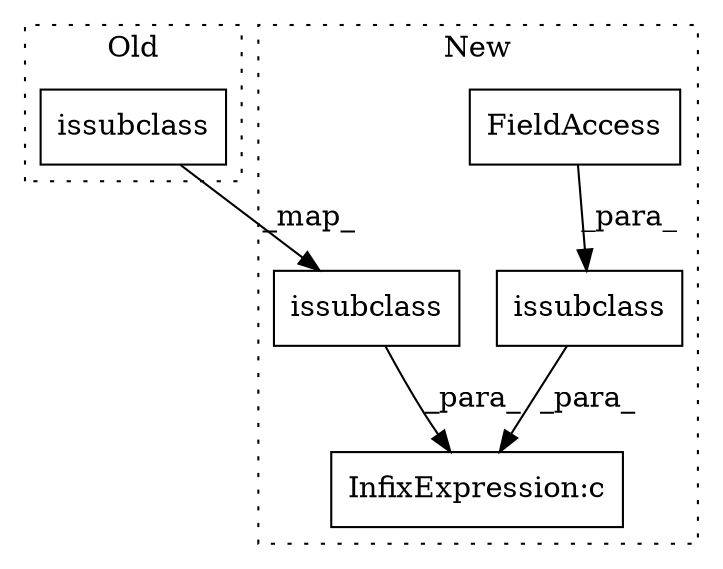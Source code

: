 digraph G {
subgraph cluster0 {
1 [label="issubclass" a="32" s="7892,7934" l="11,1" shape="box"];
label = "Old";
style="dotted";
}
subgraph cluster1 {
2 [label="issubclass" a="32" s="8413,8455" l="11,1" shape="box"];
3 [label="InfixExpression:c" a="27" s="8456" l="4" shape="box"];
4 [label="issubclass" a="32" s="8460,8499" l="11,1" shape="box"];
5 [label="FieldAccess" a="22" s="8471" l="14" shape="box"];
label = "New";
style="dotted";
}
1 -> 2 [label="_map_"];
2 -> 3 [label="_para_"];
4 -> 3 [label="_para_"];
5 -> 4 [label="_para_"];
}